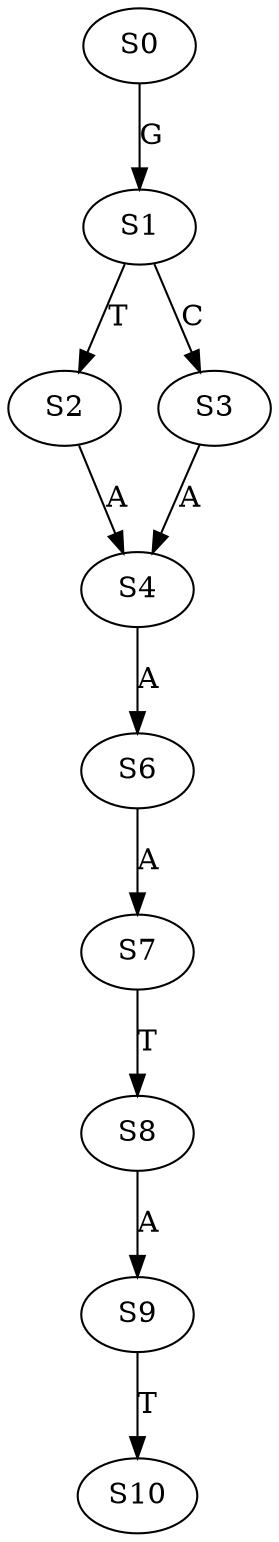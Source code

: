 strict digraph  {
	S0 -> S1 [ label = G ];
	S1 -> S2 [ label = T ];
	S1 -> S3 [ label = C ];
	S2 -> S4 [ label = A ];
	S3 -> S4 [ label = A ];
	S4 -> S6 [ label = A ];
	S6 -> S7 [ label = A ];
	S7 -> S8 [ label = T ];
	S8 -> S9 [ label = A ];
	S9 -> S10 [ label = T ];
}
